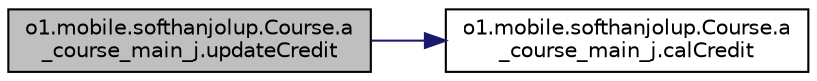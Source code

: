 digraph "o1.mobile.softhanjolup.Course.a_course_main_j.updateCredit"
{
 // LATEX_PDF_SIZE
  edge [fontname="Helvetica",fontsize="10",labelfontname="Helvetica",labelfontsize="10"];
  node [fontname="Helvetica",fontsize="10",shape=record];
  rankdir="LR";
  Node19 [label="o1.mobile.softhanjolup.Course.a\l_course_main_j.updateCredit",height=0.2,width=0.4,color="black", fillcolor="grey75", style="filled", fontcolor="black",tooltip=" "];
  Node19 -> Node20 [color="midnightblue",fontsize="10",style="solid",fontname="Helvetica"];
  Node20 [label="o1.mobile.softhanjolup.Course.a\l_course_main_j.calCredit",height=0.2,width=0.4,color="black", fillcolor="white", style="filled",URL="$classo1_1_1mobile_1_1softhanjolup_1_1_course_1_1a__course__main__j.html#aa15524a8209eec2feaaf308287e835c9",tooltip=" "];
}
